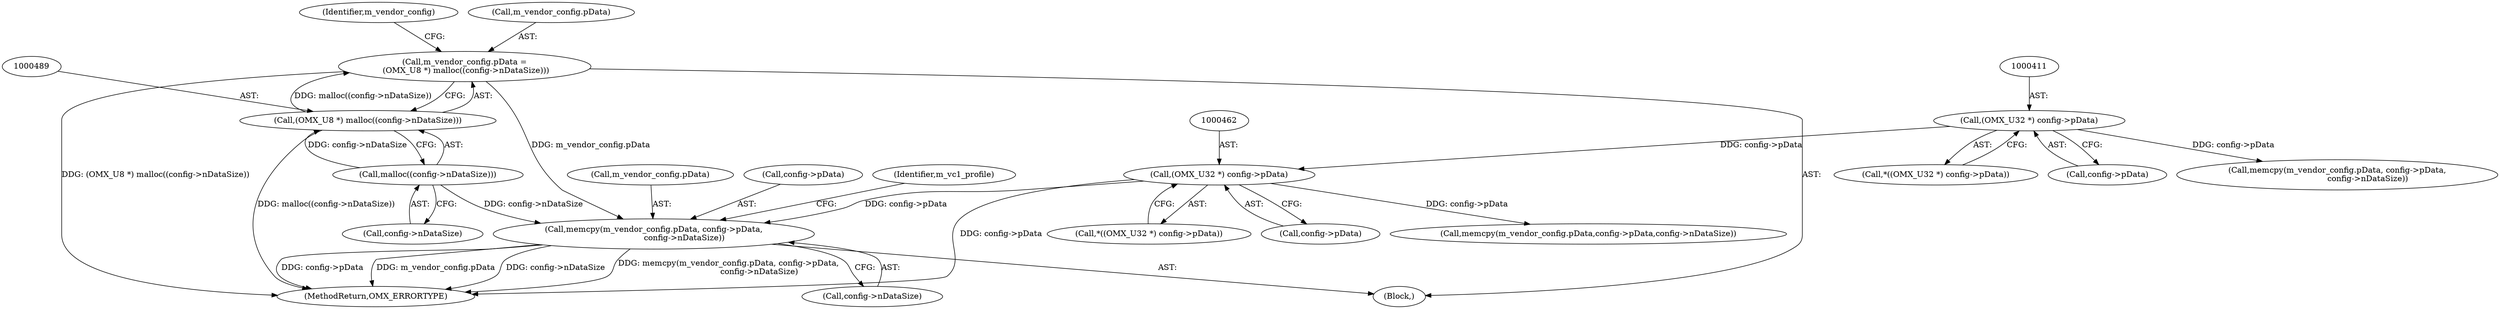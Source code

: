 digraph "0_Android_560ccdb509a7b86186fac0fce1b25bd9a3e6a6e8_1@API" {
"1000494" [label="(Call,memcpy(m_vendor_config.pData, config->pData,\n                        config->nDataSize))"];
"1000484" [label="(Call,m_vendor_config.pData =\n (OMX_U8 *) malloc((config->nDataSize)))"];
"1000488" [label="(Call,(OMX_U8 *) malloc((config->nDataSize)))"];
"1000490" [label="(Call,malloc((config->nDataSize)))"];
"1000461" [label="(Call,(OMX_U32 *) config->pData)"];
"1000410" [label="(Call,(OMX_U32 *) config->pData)"];
"1000444" [label="(Call,memcpy(m_vendor_config.pData, config->pData,\n                        config->nDataSize))"];
"1000467" [label="(Block,)"];
"1000490" [label="(Call,malloc((config->nDataSize)))"];
"1000491" [label="(Call,config->nDataSize)"];
"1000495" [label="(Call,m_vendor_config.pData)"];
"1000496" [label="(Identifier,m_vendor_config)"];
"1000498" [label="(Call,config->pData)"];
"1000505" [label="(Identifier,m_vc1_profile)"];
"1000485" [label="(Call,m_vendor_config.pData)"];
"1000494" [label="(Call,memcpy(m_vendor_config.pData, config->pData,\n                        config->nDataSize))"];
"1000488" [label="(Call,(OMX_U8 *) malloc((config->nDataSize)))"];
"1000501" [label="(Call,config->nDataSize)"];
"1000460" [label="(Call,*((OMX_U32 *) config->pData))"];
"1000409" [label="(Call,*((OMX_U32 *) config->pData))"];
"1000410" [label="(Call,(OMX_U32 *) config->pData)"];
"1000461" [label="(Call,(OMX_U32 *) config->pData)"];
"1000541" [label="(Call,memcpy(m_vendor_config.pData,config->pData,config->nDataSize))"];
"1001056" [label="(MethodReturn,OMX_ERRORTYPE)"];
"1000463" [label="(Call,config->pData)"];
"1000412" [label="(Call,config->pData)"];
"1000484" [label="(Call,m_vendor_config.pData =\n (OMX_U8 *) malloc((config->nDataSize)))"];
"1000494" -> "1000467"  [label="AST: "];
"1000494" -> "1000501"  [label="CFG: "];
"1000495" -> "1000494"  [label="AST: "];
"1000498" -> "1000494"  [label="AST: "];
"1000501" -> "1000494"  [label="AST: "];
"1000505" -> "1000494"  [label="CFG: "];
"1000494" -> "1001056"  [label="DDG: memcpy(m_vendor_config.pData, config->pData,\n                        config->nDataSize)"];
"1000494" -> "1001056"  [label="DDG: config->pData"];
"1000494" -> "1001056"  [label="DDG: m_vendor_config.pData"];
"1000494" -> "1001056"  [label="DDG: config->nDataSize"];
"1000484" -> "1000494"  [label="DDG: m_vendor_config.pData"];
"1000461" -> "1000494"  [label="DDG: config->pData"];
"1000490" -> "1000494"  [label="DDG: config->nDataSize"];
"1000484" -> "1000467"  [label="AST: "];
"1000484" -> "1000488"  [label="CFG: "];
"1000485" -> "1000484"  [label="AST: "];
"1000488" -> "1000484"  [label="AST: "];
"1000496" -> "1000484"  [label="CFG: "];
"1000484" -> "1001056"  [label="DDG: (OMX_U8 *) malloc((config->nDataSize))"];
"1000488" -> "1000484"  [label="DDG: malloc((config->nDataSize))"];
"1000488" -> "1000490"  [label="CFG: "];
"1000489" -> "1000488"  [label="AST: "];
"1000490" -> "1000488"  [label="AST: "];
"1000488" -> "1001056"  [label="DDG: malloc((config->nDataSize))"];
"1000490" -> "1000488"  [label="DDG: config->nDataSize"];
"1000490" -> "1000491"  [label="CFG: "];
"1000491" -> "1000490"  [label="AST: "];
"1000461" -> "1000460"  [label="AST: "];
"1000461" -> "1000463"  [label="CFG: "];
"1000462" -> "1000461"  [label="AST: "];
"1000463" -> "1000461"  [label="AST: "];
"1000460" -> "1000461"  [label="CFG: "];
"1000461" -> "1001056"  [label="DDG: config->pData"];
"1000410" -> "1000461"  [label="DDG: config->pData"];
"1000461" -> "1000541"  [label="DDG: config->pData"];
"1000410" -> "1000409"  [label="AST: "];
"1000410" -> "1000412"  [label="CFG: "];
"1000411" -> "1000410"  [label="AST: "];
"1000412" -> "1000410"  [label="AST: "];
"1000409" -> "1000410"  [label="CFG: "];
"1000410" -> "1000444"  [label="DDG: config->pData"];
}
